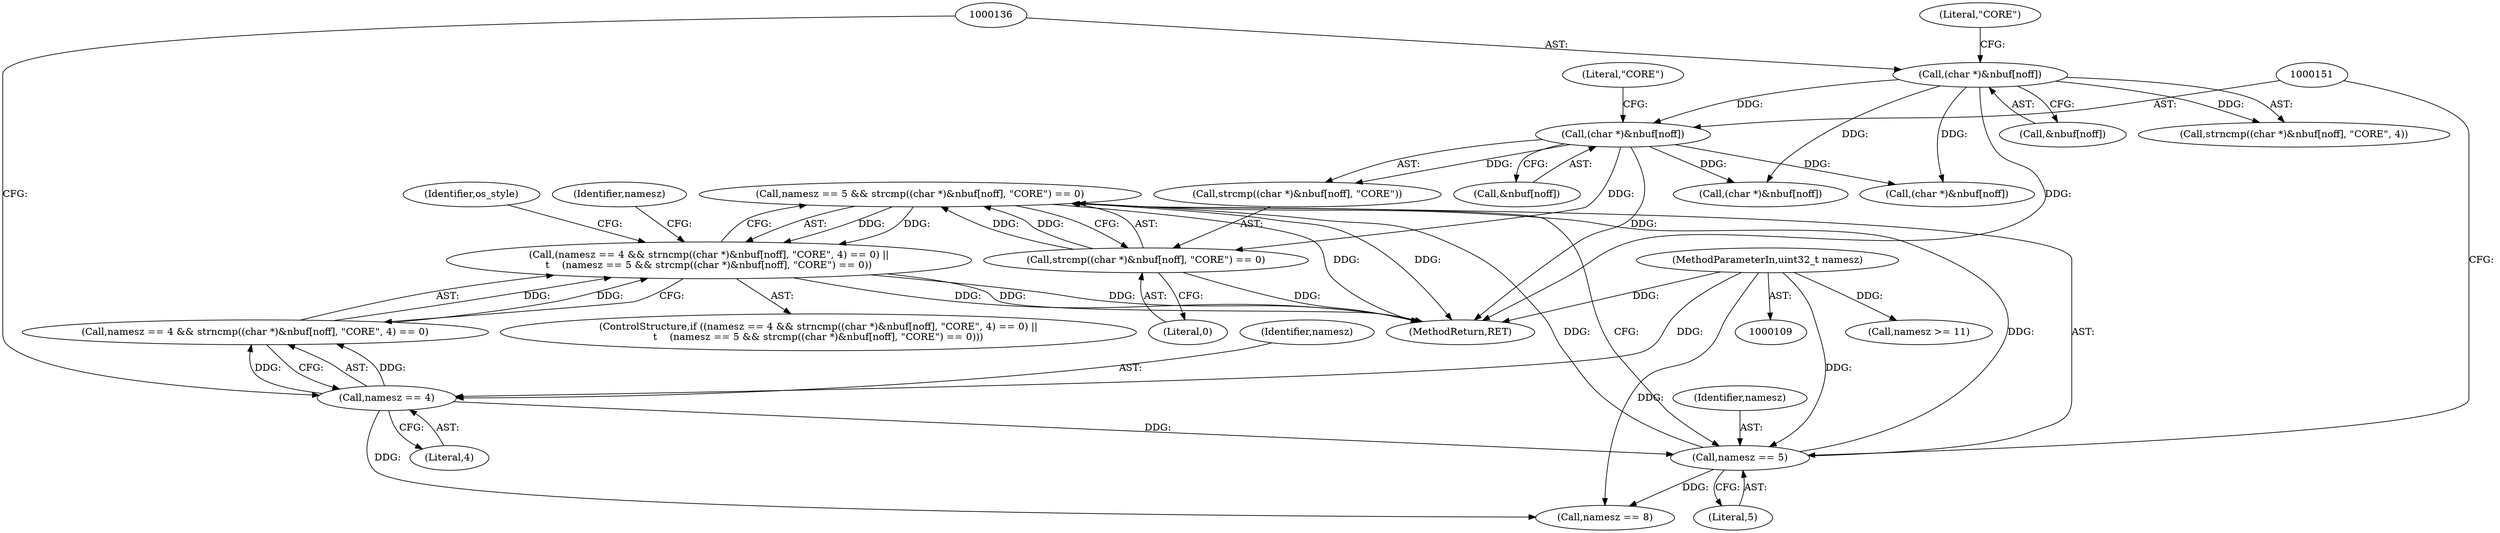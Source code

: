 digraph "0_file_a642587a9c9e2dd7feacdf513c3643ce26ad3c22@API" {
"1000144" [label="(Call,namesz == 5 && strcmp((char *)&nbuf[noff], \"CORE\") == 0)"];
"1000145" [label="(Call,namesz == 5)"];
"1000130" [label="(Call,namesz == 4)"];
"1000114" [label="(MethodParameterIn,uint32_t namesz)"];
"1000148" [label="(Call,strcmp((char *)&nbuf[noff], \"CORE\") == 0)"];
"1000150" [label="(Call,(char *)&nbuf[noff])"];
"1000135" [label="(Call,(char *)&nbuf[noff])"];
"1000128" [label="(Call,(namesz == 4 && strncmp((char *)&nbuf[noff], \"CORE\", 4) == 0) ||\n\t    (namesz == 5 && strcmp((char *)&nbuf[noff], \"CORE\") == 0))"];
"1000160" [label="(Identifier,os_style)"];
"1000135" [label="(Call,(char *)&nbuf[noff])"];
"1000157" [label="(Literal,0)"];
"1000150" [label="(Call,(char *)&nbuf[noff])"];
"1000129" [label="(Call,namesz == 4 && strncmp((char *)&nbuf[noff], \"CORE\", 4) == 0)"];
"1000128" [label="(Call,(namesz == 4 && strncmp((char *)&nbuf[noff], \"CORE\", 4) == 0) ||\n\t    (namesz == 5 && strcmp((char *)&nbuf[noff], \"CORE\") == 0))"];
"1000156" [label="(Literal,\"CORE\")"];
"1000146" [label="(Identifier,namesz)"];
"1000127" [label="(ControlStructure,if ((namesz == 4 && strncmp((char *)&nbuf[noff], \"CORE\", 4) == 0) ||\n\t    (namesz == 5 && strcmp((char *)&nbuf[noff], \"CORE\") == 0)))"];
"1000132" [label="(Literal,4)"];
"1000130" [label="(Call,namesz == 4)"];
"1000169" [label="(Call,(char *)&nbuf[noff])"];
"1000148" [label="(Call,strcmp((char *)&nbuf[noff], \"CORE\") == 0)"];
"1000165" [label="(Identifier,namesz)"];
"1000188" [label="(Call,(char *)&nbuf[noff])"];
"1000134" [label="(Call,strncmp((char *)&nbuf[noff], \"CORE\", 4))"];
"1000131" [label="(Identifier,namesz)"];
"1000471" [label="(MethodReturn,RET)"];
"1000149" [label="(Call,strcmp((char *)&nbuf[noff], \"CORE\"))"];
"1000164" [label="(Call,namesz == 8)"];
"1000141" [label="(Literal,\"CORE\")"];
"1000114" [label="(MethodParameterIn,uint32_t namesz)"];
"1000147" [label="(Literal,5)"];
"1000145" [label="(Call,namesz == 5)"];
"1000183" [label="(Call,namesz >= 11)"];
"1000152" [label="(Call,&nbuf[noff])"];
"1000144" [label="(Call,namesz == 5 && strcmp((char *)&nbuf[noff], \"CORE\") == 0)"];
"1000137" [label="(Call,&nbuf[noff])"];
"1000144" -> "1000128"  [label="AST: "];
"1000144" -> "1000145"  [label="CFG: "];
"1000144" -> "1000148"  [label="CFG: "];
"1000145" -> "1000144"  [label="AST: "];
"1000148" -> "1000144"  [label="AST: "];
"1000128" -> "1000144"  [label="CFG: "];
"1000144" -> "1000471"  [label="DDG: "];
"1000144" -> "1000471"  [label="DDG: "];
"1000144" -> "1000128"  [label="DDG: "];
"1000144" -> "1000128"  [label="DDG: "];
"1000145" -> "1000144"  [label="DDG: "];
"1000145" -> "1000144"  [label="DDG: "];
"1000148" -> "1000144"  [label="DDG: "];
"1000148" -> "1000144"  [label="DDG: "];
"1000145" -> "1000147"  [label="CFG: "];
"1000146" -> "1000145"  [label="AST: "];
"1000147" -> "1000145"  [label="AST: "];
"1000151" -> "1000145"  [label="CFG: "];
"1000130" -> "1000145"  [label="DDG: "];
"1000114" -> "1000145"  [label="DDG: "];
"1000145" -> "1000164"  [label="DDG: "];
"1000130" -> "1000129"  [label="AST: "];
"1000130" -> "1000132"  [label="CFG: "];
"1000131" -> "1000130"  [label="AST: "];
"1000132" -> "1000130"  [label="AST: "];
"1000136" -> "1000130"  [label="CFG: "];
"1000129" -> "1000130"  [label="CFG: "];
"1000130" -> "1000129"  [label="DDG: "];
"1000130" -> "1000129"  [label="DDG: "];
"1000114" -> "1000130"  [label="DDG: "];
"1000130" -> "1000164"  [label="DDG: "];
"1000114" -> "1000109"  [label="AST: "];
"1000114" -> "1000471"  [label="DDG: "];
"1000114" -> "1000164"  [label="DDG: "];
"1000114" -> "1000183"  [label="DDG: "];
"1000148" -> "1000157"  [label="CFG: "];
"1000149" -> "1000148"  [label="AST: "];
"1000157" -> "1000148"  [label="AST: "];
"1000148" -> "1000471"  [label="DDG: "];
"1000150" -> "1000148"  [label="DDG: "];
"1000150" -> "1000149"  [label="AST: "];
"1000150" -> "1000152"  [label="CFG: "];
"1000151" -> "1000150"  [label="AST: "];
"1000152" -> "1000150"  [label="AST: "];
"1000156" -> "1000150"  [label="CFG: "];
"1000150" -> "1000471"  [label="DDG: "];
"1000150" -> "1000149"  [label="DDG: "];
"1000135" -> "1000150"  [label="DDG: "];
"1000150" -> "1000169"  [label="DDG: "];
"1000150" -> "1000188"  [label="DDG: "];
"1000135" -> "1000134"  [label="AST: "];
"1000135" -> "1000137"  [label="CFG: "];
"1000136" -> "1000135"  [label="AST: "];
"1000137" -> "1000135"  [label="AST: "];
"1000141" -> "1000135"  [label="CFG: "];
"1000135" -> "1000471"  [label="DDG: "];
"1000135" -> "1000134"  [label="DDG: "];
"1000135" -> "1000169"  [label="DDG: "];
"1000135" -> "1000188"  [label="DDG: "];
"1000128" -> "1000127"  [label="AST: "];
"1000128" -> "1000129"  [label="CFG: "];
"1000129" -> "1000128"  [label="AST: "];
"1000160" -> "1000128"  [label="CFG: "];
"1000165" -> "1000128"  [label="CFG: "];
"1000128" -> "1000471"  [label="DDG: "];
"1000128" -> "1000471"  [label="DDG: "];
"1000128" -> "1000471"  [label="DDG: "];
"1000129" -> "1000128"  [label="DDG: "];
"1000129" -> "1000128"  [label="DDG: "];
}
